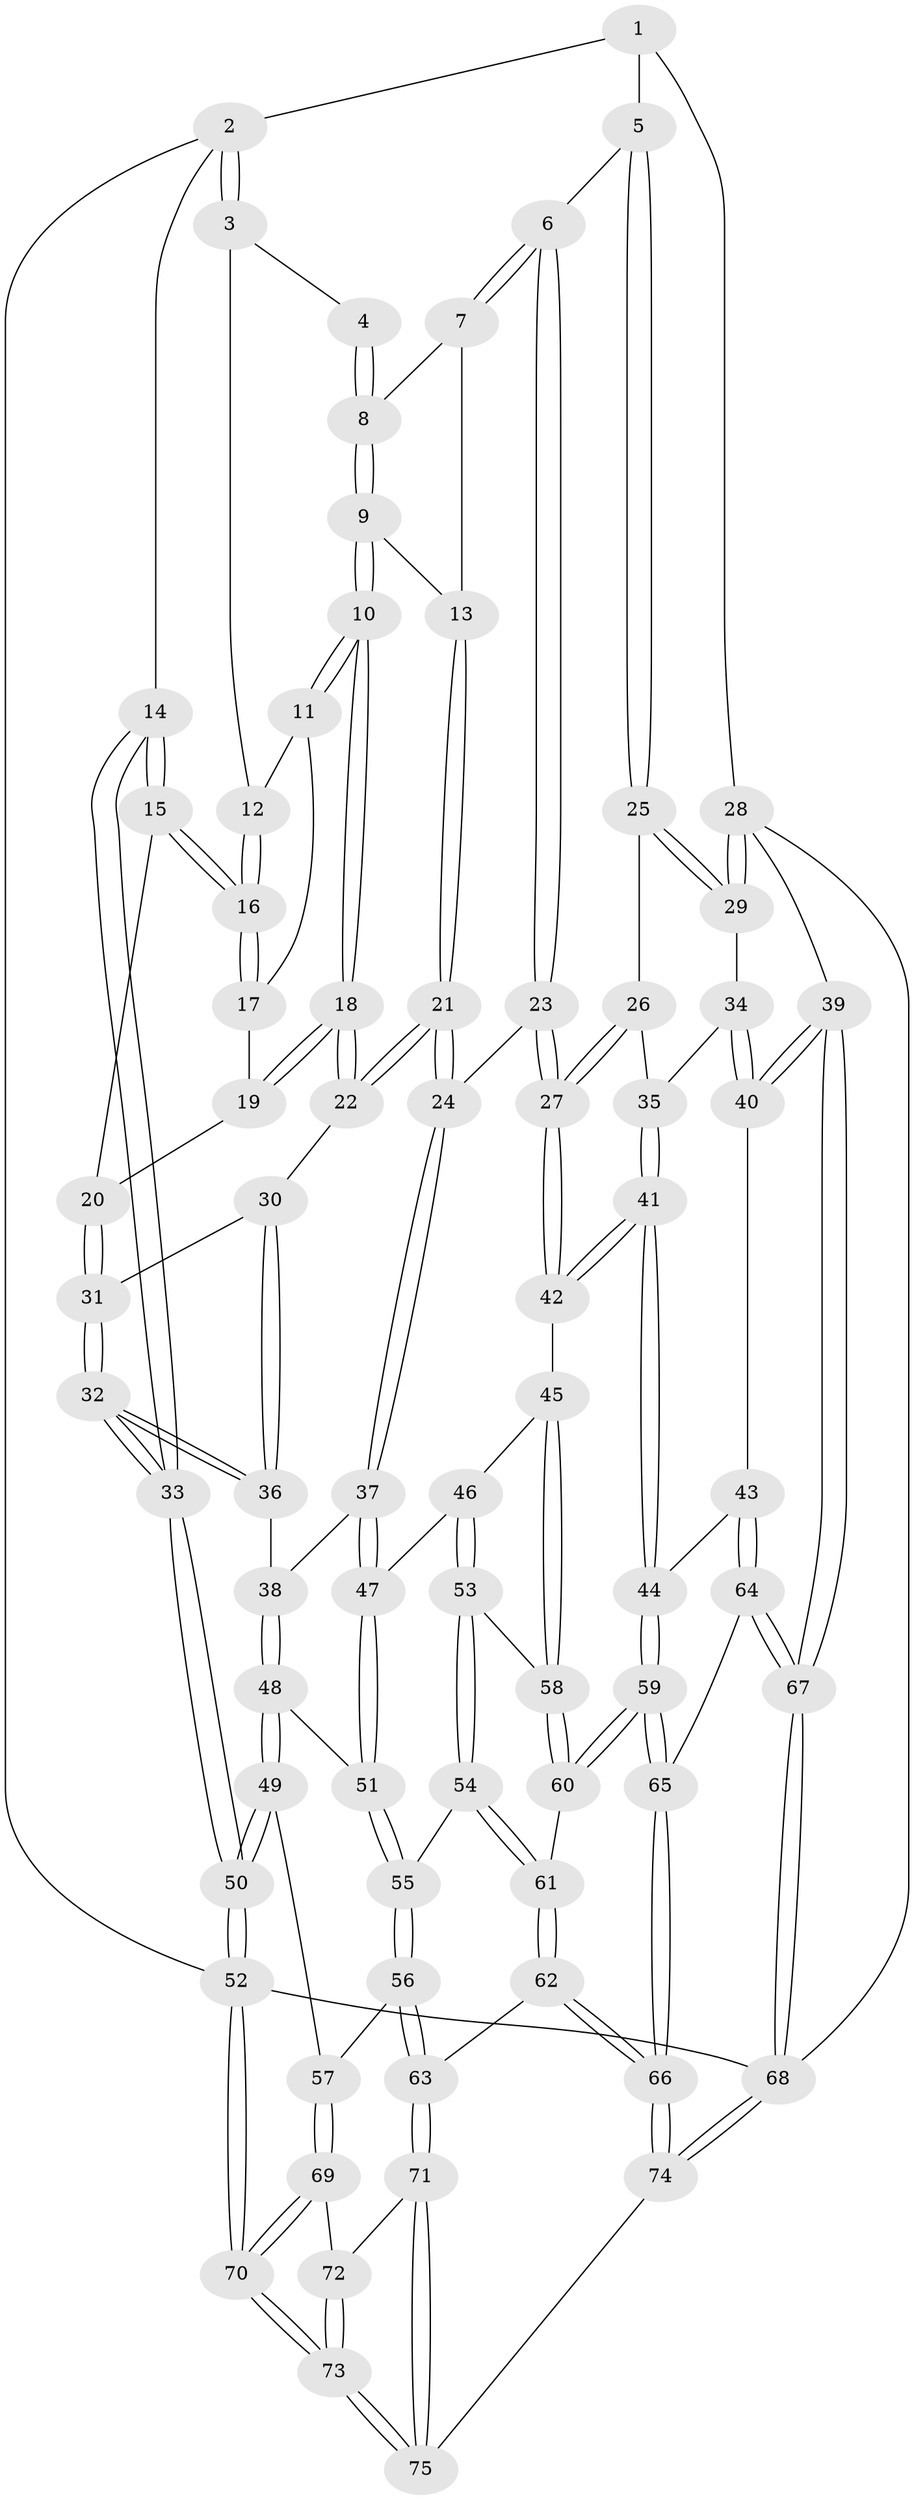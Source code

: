 // Generated by graph-tools (version 1.1) at 2025/00/03/09/25 05:00:12]
// undirected, 75 vertices, 184 edges
graph export_dot {
graph [start="1"]
  node [color=gray90,style=filled];
  1 [pos="+0.7777697405948256+0"];
  2 [pos="+0+0"];
  3 [pos="+0.19825063271797913+0"];
  4 [pos="+0.35614792881347995+0"];
  5 [pos="+0.7622361894024101+0.1257095120823104"];
  6 [pos="+0.668340980444465+0.1731170739340599"];
  7 [pos="+0.46836041914060067+0.09978908845725312"];
  8 [pos="+0.3922243472870727+0"];
  9 [pos="+0.337356287889326+0.1637809064472109"];
  10 [pos="+0.25721150686989286+0.2274176198261959"];
  11 [pos="+0.1900644822117387+0.09317359637854898"];
  12 [pos="+0.1895287068617324+0.07412943209522371"];
  13 [pos="+0.43473858542709587+0.2033056764692099"];
  14 [pos="+0+0.14380975506632077"];
  15 [pos="+0+0.1831527341076106"];
  16 [pos="+0+0.1814099021634009"];
  17 [pos="+0.09249469623190405+0.1856404710294973"];
  18 [pos="+0.2540849601504744+0.272074634538816"];
  19 [pos="+0.12032829365966188+0.2271351258578699"];
  20 [pos="+0.07683429880173931+0.2986161355170768"];
  21 [pos="+0.46586299916705926+0.3549176370853886"];
  22 [pos="+0.261880237843708+0.3055166062533819"];
  23 [pos="+0.5116064247657931+0.36680111528624654"];
  24 [pos="+0.47945394182636997+0.3648933826669443"];
  25 [pos="+0.8054004613270337+0.17233033838904652"];
  26 [pos="+0.7056339025256797+0.39093920423682604"];
  27 [pos="+0.546508834184074+0.40336888866794934"];
  28 [pos="+1+0.29653310532403854"];
  29 [pos="+0.9170809770573047+0.2589887921865292"];
  30 [pos="+0.21343955235577555+0.3598204626722866"];
  31 [pos="+0.11047163963882578+0.3463995832990501"];
  32 [pos="+0+0.4809288031851563"];
  33 [pos="+0+0.5464764930944851"];
  34 [pos="+0.8427928768628254+0.40483409843594365"];
  35 [pos="+0.7928997255834669+0.4534393363967669"];
  36 [pos="+0.2075934042322524+0.4589833781291478"];
  37 [pos="+0.4455262815834628+0.4162460346941688"];
  38 [pos="+0.21555397117232408+0.4814440074242103"];
  39 [pos="+1+0.6590449877200659"];
  40 [pos="+1+0.6536693909994503"];
  41 [pos="+0.7486988116448615+0.5979037492511352"];
  42 [pos="+0.611521063965948+0.542961166577065"];
  43 [pos="+0.8884232376921257+0.6656896576975327"];
  44 [pos="+0.7631720121077978+0.6196147519152764"];
  45 [pos="+0.5958237513659749+0.5582975030884901"];
  46 [pos="+0.4305243989520782+0.5605324289585141"];
  47 [pos="+0.3931074196458547+0.5201520490983789"];
  48 [pos="+0.2257530427281858+0.5327600860424888"];
  49 [pos="+0.10167150033530377+0.6760908778069173"];
  50 [pos="+0+0.6359914764339107"];
  51 [pos="+0.3240137197777657+0.5646881794229835"];
  52 [pos="+0+1"];
  53 [pos="+0.46173061214074157+0.6244417130237785"];
  54 [pos="+0.38870447215009785+0.6829942815274573"];
  55 [pos="+0.3516861533757208+0.6769497600107364"];
  56 [pos="+0.23637614704489707+0.7927733244270193"];
  57 [pos="+0.22034529683926982+0.7944985006562911"];
  58 [pos="+0.5371130641196297+0.6314149739375127"];
  59 [pos="+0.6509056727970297+0.7864071835237435"];
  60 [pos="+0.5371985343757536+0.7266388563186761"];
  61 [pos="+0.4695902155895585+0.7600059875339015"];
  62 [pos="+0.43424801111478095+0.8684910280169192"];
  63 [pos="+0.4007020734106523+0.8793461107112097"];
  64 [pos="+0.8257025265035108+0.8396688539922167"];
  65 [pos="+0.6691776391772712+0.9615620210295284"];
  66 [pos="+0.6655974244322455+0.9738431775435886"];
  67 [pos="+1+1"];
  68 [pos="+1+1"];
  69 [pos="+0.21870989362186438+0.7984929012984459"];
  70 [pos="+0+1"];
  71 [pos="+0.3241957597779179+1"];
  72 [pos="+0.22738443382874687+0.8577138232611092"];
  73 [pos="+0.11431845320984889+1"];
  74 [pos="+0.711536113351958+1"];
  75 [pos="+0.31827053967336955+1"];
  1 -- 2;
  1 -- 5;
  1 -- 28;
  2 -- 3;
  2 -- 3;
  2 -- 14;
  2 -- 52;
  3 -- 4;
  3 -- 12;
  4 -- 8;
  4 -- 8;
  5 -- 6;
  5 -- 25;
  5 -- 25;
  6 -- 7;
  6 -- 7;
  6 -- 23;
  6 -- 23;
  7 -- 8;
  7 -- 13;
  8 -- 9;
  8 -- 9;
  9 -- 10;
  9 -- 10;
  9 -- 13;
  10 -- 11;
  10 -- 11;
  10 -- 18;
  10 -- 18;
  11 -- 12;
  11 -- 17;
  12 -- 16;
  12 -- 16;
  13 -- 21;
  13 -- 21;
  14 -- 15;
  14 -- 15;
  14 -- 33;
  14 -- 33;
  15 -- 16;
  15 -- 16;
  15 -- 20;
  16 -- 17;
  16 -- 17;
  17 -- 19;
  18 -- 19;
  18 -- 19;
  18 -- 22;
  18 -- 22;
  19 -- 20;
  20 -- 31;
  20 -- 31;
  21 -- 22;
  21 -- 22;
  21 -- 24;
  21 -- 24;
  22 -- 30;
  23 -- 24;
  23 -- 27;
  23 -- 27;
  24 -- 37;
  24 -- 37;
  25 -- 26;
  25 -- 29;
  25 -- 29;
  26 -- 27;
  26 -- 27;
  26 -- 35;
  27 -- 42;
  27 -- 42;
  28 -- 29;
  28 -- 29;
  28 -- 39;
  28 -- 68;
  29 -- 34;
  30 -- 31;
  30 -- 36;
  30 -- 36;
  31 -- 32;
  31 -- 32;
  32 -- 33;
  32 -- 33;
  32 -- 36;
  32 -- 36;
  33 -- 50;
  33 -- 50;
  34 -- 35;
  34 -- 40;
  34 -- 40;
  35 -- 41;
  35 -- 41;
  36 -- 38;
  37 -- 38;
  37 -- 47;
  37 -- 47;
  38 -- 48;
  38 -- 48;
  39 -- 40;
  39 -- 40;
  39 -- 67;
  39 -- 67;
  40 -- 43;
  41 -- 42;
  41 -- 42;
  41 -- 44;
  41 -- 44;
  42 -- 45;
  43 -- 44;
  43 -- 64;
  43 -- 64;
  44 -- 59;
  44 -- 59;
  45 -- 46;
  45 -- 58;
  45 -- 58;
  46 -- 47;
  46 -- 53;
  46 -- 53;
  47 -- 51;
  47 -- 51;
  48 -- 49;
  48 -- 49;
  48 -- 51;
  49 -- 50;
  49 -- 50;
  49 -- 57;
  50 -- 52;
  50 -- 52;
  51 -- 55;
  51 -- 55;
  52 -- 70;
  52 -- 70;
  52 -- 68;
  53 -- 54;
  53 -- 54;
  53 -- 58;
  54 -- 55;
  54 -- 61;
  54 -- 61;
  55 -- 56;
  55 -- 56;
  56 -- 57;
  56 -- 63;
  56 -- 63;
  57 -- 69;
  57 -- 69;
  58 -- 60;
  58 -- 60;
  59 -- 60;
  59 -- 60;
  59 -- 65;
  59 -- 65;
  60 -- 61;
  61 -- 62;
  61 -- 62;
  62 -- 63;
  62 -- 66;
  62 -- 66;
  63 -- 71;
  63 -- 71;
  64 -- 65;
  64 -- 67;
  64 -- 67;
  65 -- 66;
  65 -- 66;
  66 -- 74;
  66 -- 74;
  67 -- 68;
  67 -- 68;
  68 -- 74;
  68 -- 74;
  69 -- 70;
  69 -- 70;
  69 -- 72;
  70 -- 73;
  70 -- 73;
  71 -- 72;
  71 -- 75;
  71 -- 75;
  72 -- 73;
  72 -- 73;
  73 -- 75;
  73 -- 75;
  74 -- 75;
}
